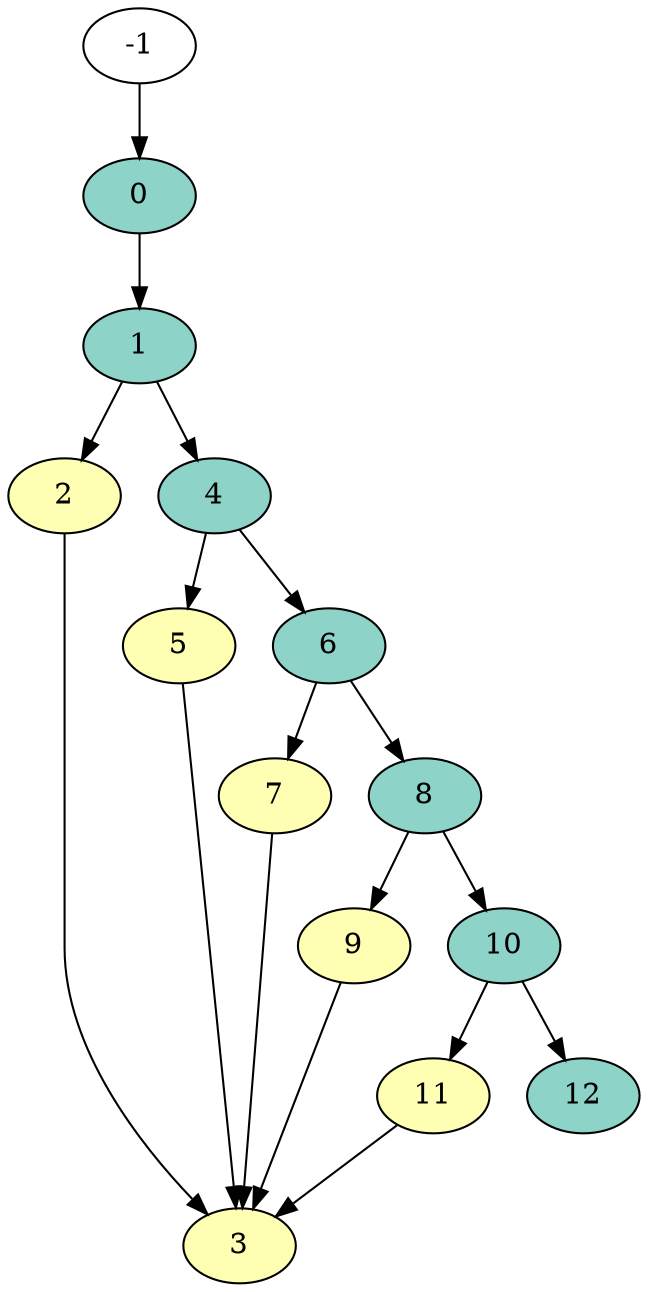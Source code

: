 digraph statespace {
node [colorscheme="set312" style=wedged]
0 [style=filled fillcolor=1]
-1 -> 0
1 [style=filled fillcolor=1]
0 -> 1
2 [style=filled fillcolor=2]
1 -> 2
3 [style=filled fillcolor=2]
2 -> 3
4 [style=filled fillcolor=1]
1 -> 4
5 [style=filled fillcolor=2]
4 -> 5
5 -> 3
6 [style=filled fillcolor=1]
4 -> 6
7 [style=filled fillcolor=2]
6 -> 7
7 -> 3
8 [style=filled fillcolor=1]
6 -> 8
9 [style=filled fillcolor=2]
8 -> 9
9 -> 3
10 [style=filled fillcolor=1]
8 -> 10
11 [style=filled fillcolor=2]
10 -> 11
11 -> 3
12 [style=filled fillcolor=1]
10 -> 12
}
